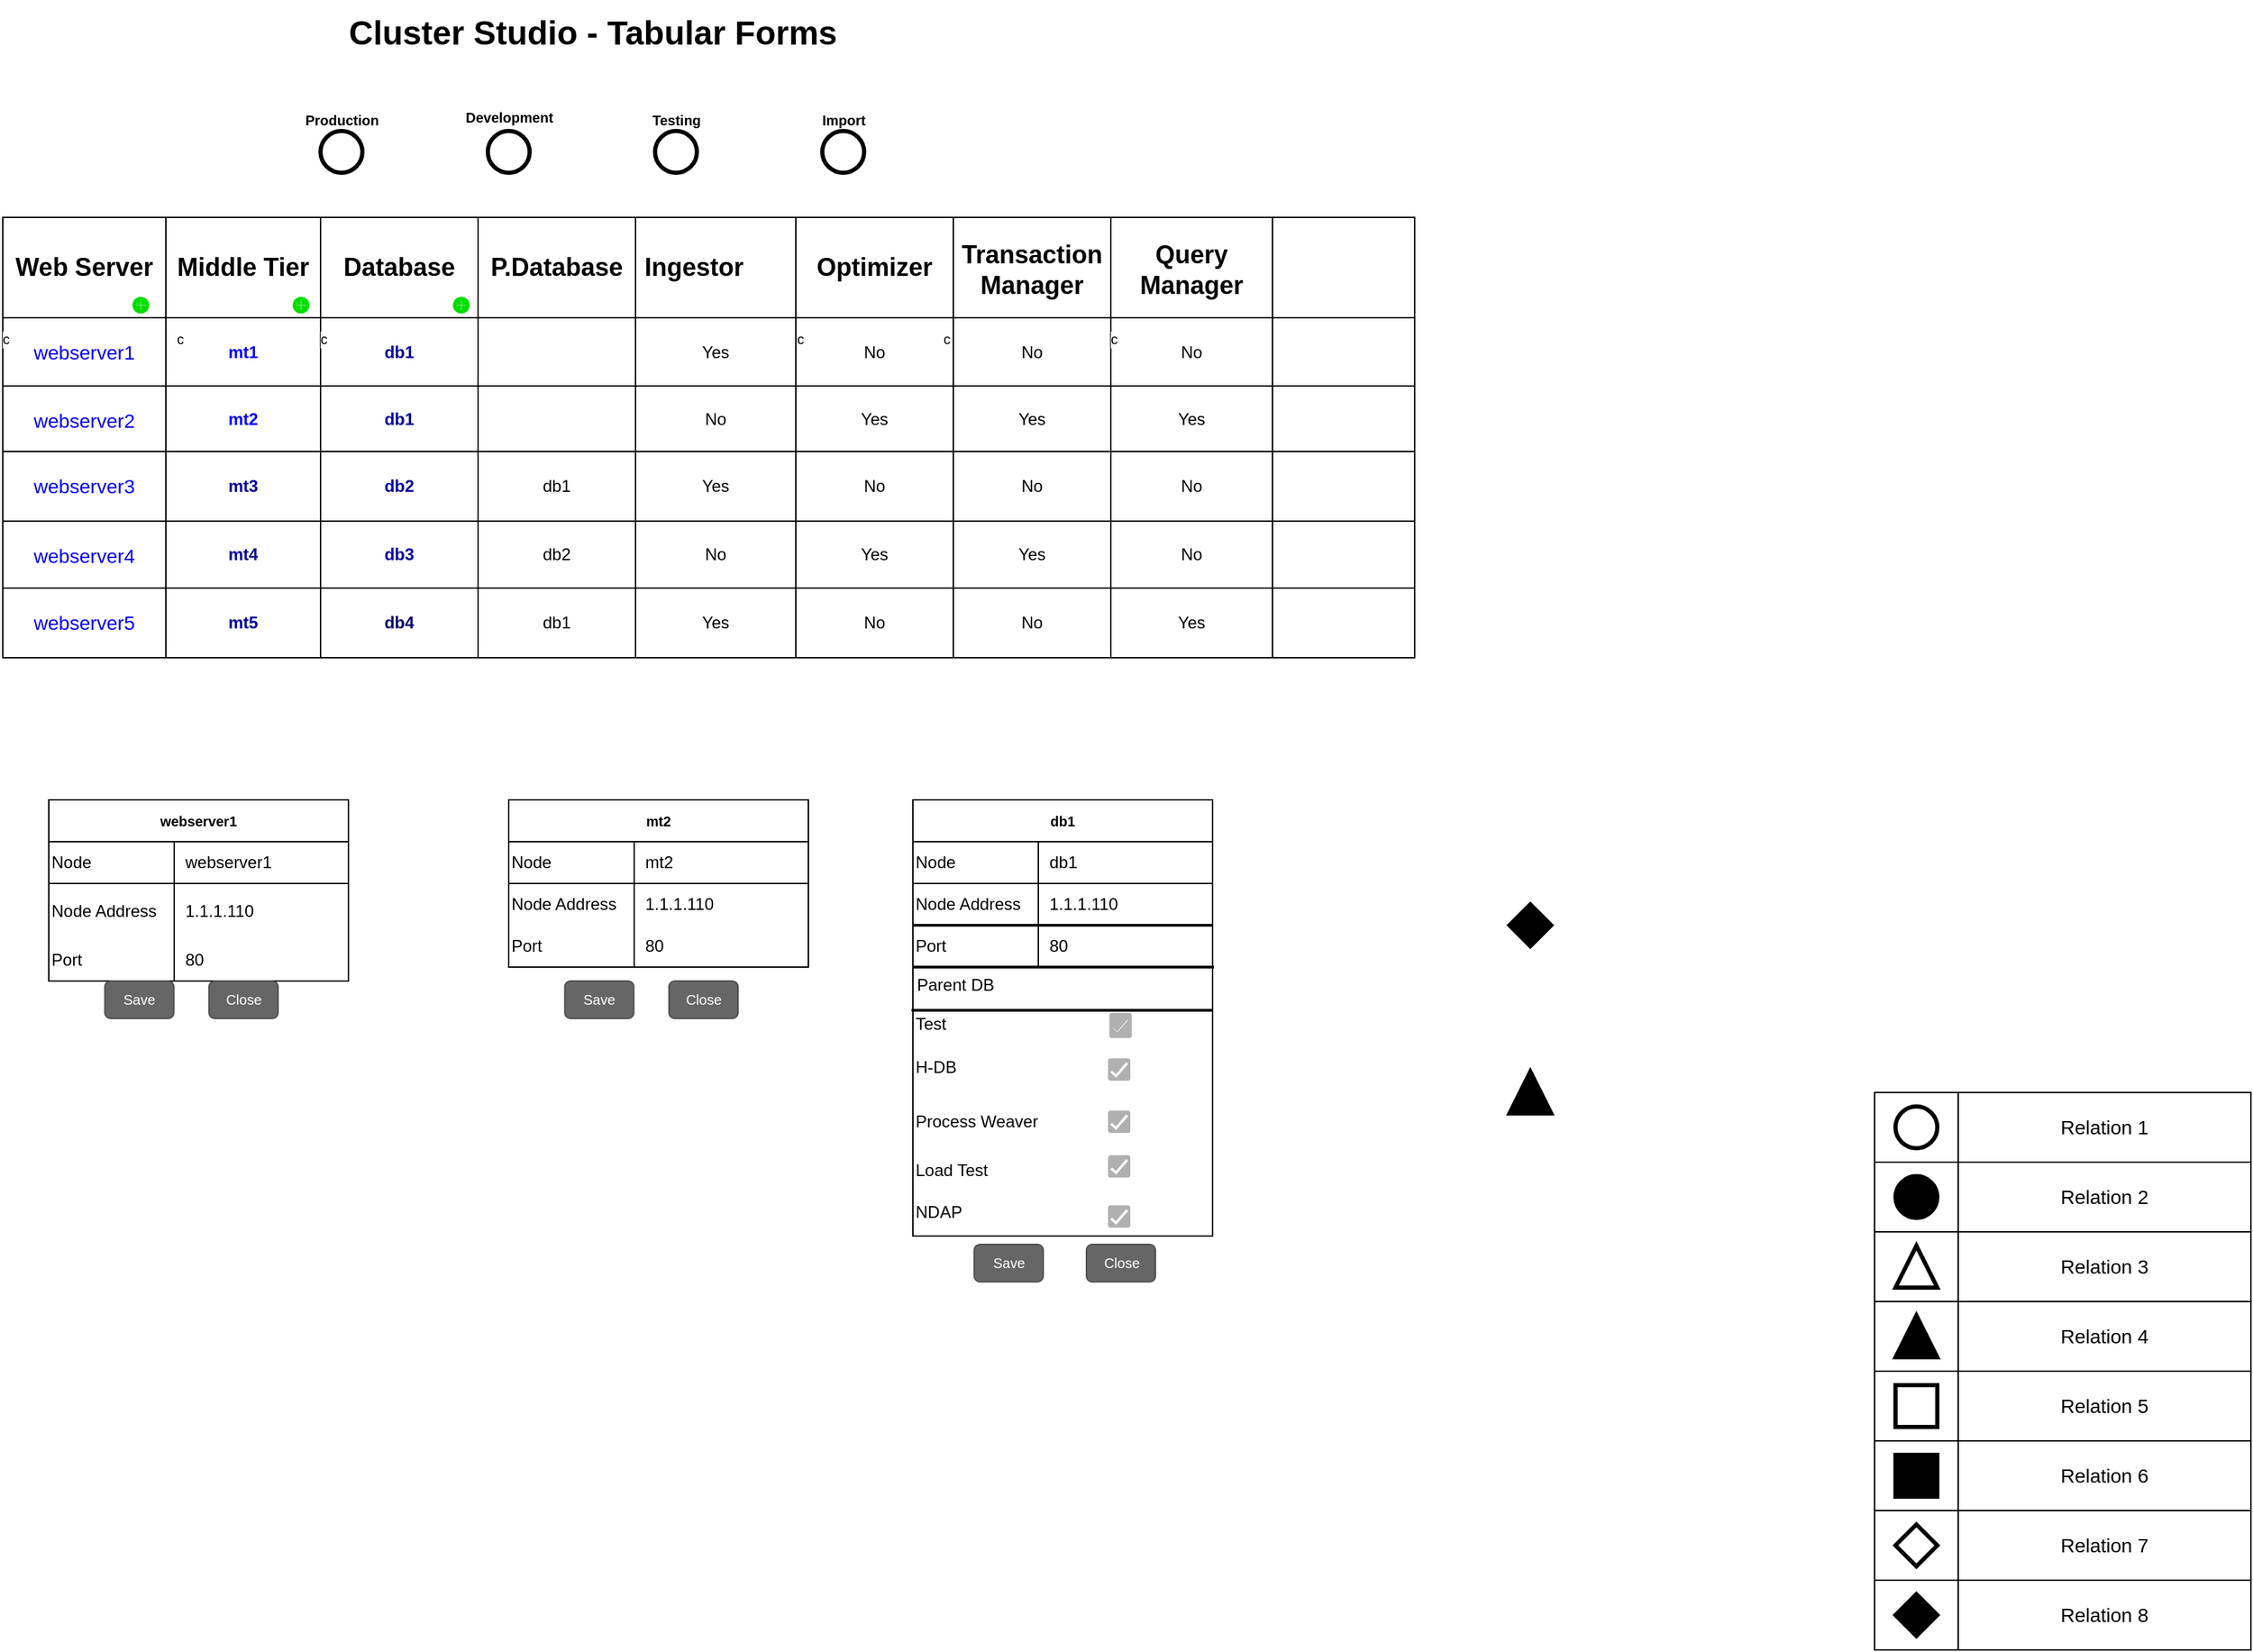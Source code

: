 <mxfile version="13.6.4" type="github">
  <diagram name="Page-1" id="bd83a815-5ea8-2e97-e5ec-87c9f400f2fa">
    <mxGraphModel dx="1038" dy="614" grid="1" gridSize="10" guides="1" tooltips="1" connect="1" arrows="1" fold="1" page="1" pageScale="1.5" pageWidth="1169" pageHeight="826" background="#ffffff" math="0" shadow="0">
      <root>
        <mxCell id="0" style=";html=1;" />
        <mxCell id="1" style=";html=1;" parent="0" />
        <mxCell id="kIJgZ0-0CaOkRdr19EaL-111" value="" style="shape=table;html=1;whiteSpace=wrap;startSize=0;container=1;collapsible=0;childLayout=tableLayout;" parent="1" vertex="1">
          <mxGeometry x="57" y="162" width="1013" height="316" as="geometry" />
        </mxCell>
        <mxCell id="kIJgZ0-0CaOkRdr19EaL-112" value="" style="shape=partialRectangle;html=1;whiteSpace=wrap;collapsible=0;dropTarget=0;pointerEvents=0;fillColor=none;top=0;left=0;bottom=0;right=0;points=[[0,0.5],[1,0.5]];portConstraint=eastwest;" parent="kIJgZ0-0CaOkRdr19EaL-111" vertex="1">
          <mxGeometry width="1013" height="72" as="geometry" />
        </mxCell>
        <mxCell id="kIJgZ0-0CaOkRdr19EaL-113" value="&lt;h2&gt;Web Server&lt;/h2&gt;" style="shape=partialRectangle;html=1;whiteSpace=wrap;connectable=0;overflow=hidden;fillColor=none;top=0;left=0;bottom=0;right=0;" parent="kIJgZ0-0CaOkRdr19EaL-112" vertex="1">
          <mxGeometry width="117" height="72" as="geometry" />
        </mxCell>
        <mxCell id="kIJgZ0-0CaOkRdr19EaL-114" value="&lt;h2&gt;Middle Tier&lt;/h2&gt;" style="shape=partialRectangle;html=1;whiteSpace=wrap;connectable=0;overflow=hidden;fillColor=none;top=0;left=0;bottom=0;right=0;" parent="kIJgZ0-0CaOkRdr19EaL-112" vertex="1">
          <mxGeometry x="117" width="111" height="72" as="geometry" />
        </mxCell>
        <mxCell id="kIJgZ0-0CaOkRdr19EaL-115" value="&lt;h2&gt;Database&lt;/h2&gt;" style="shape=partialRectangle;html=1;whiteSpace=wrap;connectable=0;overflow=hidden;fillColor=none;top=0;left=0;bottom=0;right=0;" parent="kIJgZ0-0CaOkRdr19EaL-112" vertex="1">
          <mxGeometry x="228" width="113" height="72" as="geometry" />
        </mxCell>
        <mxCell id="kIJgZ0-0CaOkRdr19EaL-116" value="&lt;h2&gt;P.Database&lt;/h2&gt;" style="shape=partialRectangle;html=1;whiteSpace=wrap;connectable=0;overflow=hidden;fillColor=none;top=0;left=0;bottom=0;right=0;" parent="kIJgZ0-0CaOkRdr19EaL-112" vertex="1">
          <mxGeometry x="341" width="113" height="72" as="geometry" />
        </mxCell>
        <mxCell id="kIJgZ0-0CaOkRdr19EaL-117" value="&lt;h2&gt;&lt;br&gt;&lt;/h2&gt;" style="shape=partialRectangle;html=1;whiteSpace=wrap;connectable=0;overflow=hidden;fillColor=none;top=0;left=0;bottom=0;right=0;" parent="kIJgZ0-0CaOkRdr19EaL-112" vertex="1">
          <mxGeometry x="454" width="115" height="72" as="geometry" />
        </mxCell>
        <mxCell id="kIJgZ0-0CaOkRdr19EaL-118" value="&lt;h2&gt;Optimizer&lt;/h2&gt;" style="shape=partialRectangle;html=1;whiteSpace=wrap;connectable=0;overflow=hidden;fillColor=none;top=0;left=0;bottom=0;right=0;" parent="kIJgZ0-0CaOkRdr19EaL-112" vertex="1">
          <mxGeometry x="569" width="113" height="72" as="geometry" />
        </mxCell>
        <mxCell id="kIJgZ0-0CaOkRdr19EaL-119" value="&lt;h2&gt;Transaction Manager&lt;/h2&gt;" style="shape=partialRectangle;html=1;whiteSpace=wrap;connectable=0;overflow=hidden;fillColor=none;top=0;left=0;bottom=0;right=0;" parent="kIJgZ0-0CaOkRdr19EaL-112" vertex="1">
          <mxGeometry x="682" width="113" height="72" as="geometry" />
        </mxCell>
        <mxCell id="kIJgZ0-0CaOkRdr19EaL-120" value="&lt;h2&gt;Query Manager&lt;/h2&gt;" style="shape=partialRectangle;html=1;whiteSpace=wrap;connectable=0;overflow=hidden;fillColor=none;top=0;left=0;bottom=0;right=0;" parent="kIJgZ0-0CaOkRdr19EaL-112" vertex="1">
          <mxGeometry x="795" width="116" height="72" as="geometry" />
        </mxCell>
        <mxCell id="kIJgZ0-0CaOkRdr19EaL-121" value="&lt;h2&gt;&lt;br&gt;&lt;/h2&gt;" style="shape=partialRectangle;html=1;whiteSpace=wrap;connectable=0;overflow=hidden;fillColor=none;top=0;left=0;bottom=0;right=0;" parent="kIJgZ0-0CaOkRdr19EaL-112" vertex="1">
          <mxGeometry x="911" width="102" height="72" as="geometry" />
        </mxCell>
        <mxCell id="kIJgZ0-0CaOkRdr19EaL-162" value="" style="shape=partialRectangle;html=1;whiteSpace=wrap;collapsible=0;dropTarget=0;pointerEvents=0;fillColor=none;top=0;left=0;bottom=0;right=0;points=[[0,0.5],[1,0.5]];portConstraint=eastwest;" parent="kIJgZ0-0CaOkRdr19EaL-111" vertex="1">
          <mxGeometry y="72" width="1013" height="49" as="geometry" />
        </mxCell>
        <mxCell id="kIJgZ0-0CaOkRdr19EaL-163" value="&lt;h3&gt;&lt;span style=&quot;font-weight: normal&quot;&gt;&lt;font color=&quot;#0000ff&quot;&gt;webserver1&lt;/font&gt;&lt;/span&gt;&lt;/h3&gt;" style="shape=partialRectangle;html=1;whiteSpace=wrap;connectable=0;overflow=hidden;fillColor=none;top=0;left=0;bottom=0;right=0;" parent="kIJgZ0-0CaOkRdr19EaL-162" vertex="1">
          <mxGeometry width="117" height="49" as="geometry" />
        </mxCell>
        <mxCell id="kIJgZ0-0CaOkRdr19EaL-164" value="&lt;font color=&quot;#0000ff&quot;&gt;&lt;b&gt;mt1&lt;/b&gt;&lt;/font&gt;" style="shape=partialRectangle;html=1;whiteSpace=wrap;connectable=0;overflow=hidden;fillColor=none;top=0;left=0;bottom=0;right=0;" parent="kIJgZ0-0CaOkRdr19EaL-162" vertex="1">
          <mxGeometry x="117" width="111" height="49" as="geometry" />
        </mxCell>
        <mxCell id="kIJgZ0-0CaOkRdr19EaL-165" value="&lt;font color=&quot;#000099&quot;&gt;&lt;b&gt;db1&lt;/b&gt;&lt;/font&gt;" style="shape=partialRectangle;html=1;whiteSpace=wrap;connectable=0;overflow=hidden;fillColor=none;top=0;left=0;bottom=0;right=0;" parent="kIJgZ0-0CaOkRdr19EaL-162" vertex="1">
          <mxGeometry x="228" width="113" height="49" as="geometry" />
        </mxCell>
        <mxCell id="kIJgZ0-0CaOkRdr19EaL-166" value="" style="shape=partialRectangle;html=1;whiteSpace=wrap;connectable=0;overflow=hidden;fillColor=none;top=0;left=0;bottom=0;right=0;" parent="kIJgZ0-0CaOkRdr19EaL-162" vertex="1">
          <mxGeometry x="341" width="113" height="49" as="geometry" />
        </mxCell>
        <mxCell id="kIJgZ0-0CaOkRdr19EaL-167" value="Yes" style="shape=partialRectangle;html=1;whiteSpace=wrap;connectable=0;overflow=hidden;fillColor=none;top=0;left=0;bottom=0;right=0;" parent="kIJgZ0-0CaOkRdr19EaL-162" vertex="1">
          <mxGeometry x="454" width="115" height="49" as="geometry" />
        </mxCell>
        <mxCell id="kIJgZ0-0CaOkRdr19EaL-168" value="No" style="shape=partialRectangle;html=1;whiteSpace=wrap;connectable=0;overflow=hidden;fillColor=none;top=0;left=0;bottom=0;right=0;" parent="kIJgZ0-0CaOkRdr19EaL-162" vertex="1">
          <mxGeometry x="569" width="113" height="49" as="geometry" />
        </mxCell>
        <mxCell id="kIJgZ0-0CaOkRdr19EaL-169" value="No" style="shape=partialRectangle;html=1;whiteSpace=wrap;connectable=0;overflow=hidden;fillColor=none;top=0;left=0;bottom=0;right=0;" parent="kIJgZ0-0CaOkRdr19EaL-162" vertex="1">
          <mxGeometry x="682" width="113" height="49" as="geometry" />
        </mxCell>
        <mxCell id="kIJgZ0-0CaOkRdr19EaL-170" value="No" style="shape=partialRectangle;html=1;whiteSpace=wrap;connectable=0;overflow=hidden;fillColor=none;top=0;left=0;bottom=0;right=0;" parent="kIJgZ0-0CaOkRdr19EaL-162" vertex="1">
          <mxGeometry x="795" width="116" height="49" as="geometry" />
        </mxCell>
        <mxCell id="kIJgZ0-0CaOkRdr19EaL-171" value="" style="shape=partialRectangle;html=1;whiteSpace=wrap;connectable=0;overflow=hidden;fillColor=none;top=0;left=0;bottom=0;right=0;" parent="kIJgZ0-0CaOkRdr19EaL-162" vertex="1">
          <mxGeometry x="911" width="102" height="49" as="geometry" />
        </mxCell>
        <mxCell id="kIJgZ0-0CaOkRdr19EaL-152" value="" style="shape=partialRectangle;html=1;whiteSpace=wrap;collapsible=0;dropTarget=0;pointerEvents=0;fillColor=none;top=0;left=0;bottom=0;right=0;points=[[0,0.5],[1,0.5]];portConstraint=eastwest;" parent="kIJgZ0-0CaOkRdr19EaL-111" vertex="1">
          <mxGeometry y="121" width="1013" height="47" as="geometry" />
        </mxCell>
        <mxCell id="kIJgZ0-0CaOkRdr19EaL-153" value="&lt;h3&gt;&lt;span style=&quot;font-weight: normal&quot;&gt;&lt;font color=&quot;#0000ff&quot;&gt;webserver2&lt;/font&gt;&lt;/span&gt;&lt;/h3&gt;" style="shape=partialRectangle;html=1;whiteSpace=wrap;connectable=0;overflow=hidden;fillColor=none;top=0;left=0;bottom=0;right=0;" parent="kIJgZ0-0CaOkRdr19EaL-152" vertex="1">
          <mxGeometry width="117" height="47" as="geometry" />
        </mxCell>
        <mxCell id="kIJgZ0-0CaOkRdr19EaL-154" value="&lt;font color=&quot;#0000ff&quot;&gt;&lt;b&gt;mt2&lt;/b&gt;&lt;/font&gt;" style="shape=partialRectangle;html=1;whiteSpace=wrap;connectable=0;overflow=hidden;fillColor=none;top=0;left=0;bottom=0;right=0;" parent="kIJgZ0-0CaOkRdr19EaL-152" vertex="1">
          <mxGeometry x="117" width="111" height="47" as="geometry" />
        </mxCell>
        <mxCell id="kIJgZ0-0CaOkRdr19EaL-155" value="&lt;font color=&quot;#000099&quot;&gt;&lt;b&gt;db1&lt;/b&gt;&lt;/font&gt;" style="shape=partialRectangle;html=1;whiteSpace=wrap;connectable=0;overflow=hidden;fillColor=none;top=0;left=0;bottom=0;right=0;" parent="kIJgZ0-0CaOkRdr19EaL-152" vertex="1">
          <mxGeometry x="228" width="113" height="47" as="geometry" />
        </mxCell>
        <mxCell id="kIJgZ0-0CaOkRdr19EaL-156" value="" style="shape=partialRectangle;html=1;whiteSpace=wrap;connectable=0;overflow=hidden;fillColor=none;top=0;left=0;bottom=0;right=0;" parent="kIJgZ0-0CaOkRdr19EaL-152" vertex="1">
          <mxGeometry x="341" width="113" height="47" as="geometry" />
        </mxCell>
        <mxCell id="kIJgZ0-0CaOkRdr19EaL-157" value="No" style="shape=partialRectangle;html=1;whiteSpace=wrap;connectable=0;overflow=hidden;fillColor=none;top=0;left=0;bottom=0;right=0;" parent="kIJgZ0-0CaOkRdr19EaL-152" vertex="1">
          <mxGeometry x="454" width="115" height="47" as="geometry" />
        </mxCell>
        <mxCell id="kIJgZ0-0CaOkRdr19EaL-158" value="Yes" style="shape=partialRectangle;html=1;whiteSpace=wrap;connectable=0;overflow=hidden;fillColor=none;top=0;left=0;bottom=0;right=0;" parent="kIJgZ0-0CaOkRdr19EaL-152" vertex="1">
          <mxGeometry x="569" width="113" height="47" as="geometry" />
        </mxCell>
        <mxCell id="kIJgZ0-0CaOkRdr19EaL-159" value="Yes" style="shape=partialRectangle;html=1;whiteSpace=wrap;connectable=0;overflow=hidden;fillColor=none;top=0;left=0;bottom=0;right=0;" parent="kIJgZ0-0CaOkRdr19EaL-152" vertex="1">
          <mxGeometry x="682" width="113" height="47" as="geometry" />
        </mxCell>
        <mxCell id="kIJgZ0-0CaOkRdr19EaL-160" value="Yes" style="shape=partialRectangle;html=1;whiteSpace=wrap;connectable=0;overflow=hidden;fillColor=none;top=0;left=0;bottom=0;right=0;" parent="kIJgZ0-0CaOkRdr19EaL-152" vertex="1">
          <mxGeometry x="795" width="116" height="47" as="geometry" />
        </mxCell>
        <mxCell id="kIJgZ0-0CaOkRdr19EaL-161" value="" style="shape=partialRectangle;html=1;whiteSpace=wrap;connectable=0;overflow=hidden;fillColor=none;top=0;left=0;bottom=0;right=0;" parent="kIJgZ0-0CaOkRdr19EaL-152" vertex="1">
          <mxGeometry x="911" width="102" height="47" as="geometry" />
        </mxCell>
        <mxCell id="kIJgZ0-0CaOkRdr19EaL-142" value="" style="shape=partialRectangle;html=1;whiteSpace=wrap;collapsible=0;dropTarget=0;pointerEvents=0;fillColor=none;top=0;left=0;bottom=0;right=0;points=[[0,0.5],[1,0.5]];portConstraint=eastwest;" parent="kIJgZ0-0CaOkRdr19EaL-111" vertex="1">
          <mxGeometry y="168" width="1013" height="50" as="geometry" />
        </mxCell>
        <mxCell id="kIJgZ0-0CaOkRdr19EaL-143" value="&lt;h3&gt;&lt;span style=&quot;font-weight: normal&quot;&gt;&lt;font color=&quot;#0000ff&quot;&gt;webserver3&lt;/font&gt;&lt;/span&gt;&lt;/h3&gt;" style="shape=partialRectangle;html=1;whiteSpace=wrap;connectable=0;overflow=hidden;fillColor=none;top=0;left=0;bottom=0;right=0;" parent="kIJgZ0-0CaOkRdr19EaL-142" vertex="1">
          <mxGeometry width="117" height="50" as="geometry" />
        </mxCell>
        <mxCell id="kIJgZ0-0CaOkRdr19EaL-144" value="&lt;font color=&quot;#000099&quot;&gt;&lt;b&gt;mt3&lt;/b&gt;&lt;/font&gt;" style="shape=partialRectangle;html=1;whiteSpace=wrap;connectable=0;overflow=hidden;fillColor=none;top=0;left=0;bottom=0;right=0;" parent="kIJgZ0-0CaOkRdr19EaL-142" vertex="1">
          <mxGeometry x="117" width="111" height="50" as="geometry" />
        </mxCell>
        <mxCell id="kIJgZ0-0CaOkRdr19EaL-145" value="&lt;font color=&quot;#000099&quot;&gt;&lt;b&gt;db2&lt;/b&gt;&lt;/font&gt;" style="shape=partialRectangle;html=1;whiteSpace=wrap;connectable=0;overflow=hidden;fillColor=none;top=0;left=0;bottom=0;right=0;" parent="kIJgZ0-0CaOkRdr19EaL-142" vertex="1">
          <mxGeometry x="228" width="113" height="50" as="geometry" />
        </mxCell>
        <mxCell id="kIJgZ0-0CaOkRdr19EaL-146" value="db1" style="shape=partialRectangle;html=1;whiteSpace=wrap;connectable=0;overflow=hidden;fillColor=none;top=0;left=0;bottom=0;right=0;" parent="kIJgZ0-0CaOkRdr19EaL-142" vertex="1">
          <mxGeometry x="341" width="113" height="50" as="geometry" />
        </mxCell>
        <mxCell id="kIJgZ0-0CaOkRdr19EaL-147" value="Yes" style="shape=partialRectangle;html=1;whiteSpace=wrap;connectable=0;overflow=hidden;fillColor=none;top=0;left=0;bottom=0;right=0;" parent="kIJgZ0-0CaOkRdr19EaL-142" vertex="1">
          <mxGeometry x="454" width="115" height="50" as="geometry" />
        </mxCell>
        <mxCell id="kIJgZ0-0CaOkRdr19EaL-148" value="No" style="shape=partialRectangle;html=1;whiteSpace=wrap;connectable=0;overflow=hidden;fillColor=none;top=0;left=0;bottom=0;right=0;" parent="kIJgZ0-0CaOkRdr19EaL-142" vertex="1">
          <mxGeometry x="569" width="113" height="50" as="geometry" />
        </mxCell>
        <mxCell id="kIJgZ0-0CaOkRdr19EaL-149" value="No" style="shape=partialRectangle;html=1;whiteSpace=wrap;connectable=0;overflow=hidden;fillColor=none;top=0;left=0;bottom=0;right=0;" parent="kIJgZ0-0CaOkRdr19EaL-142" vertex="1">
          <mxGeometry x="682" width="113" height="50" as="geometry" />
        </mxCell>
        <mxCell id="kIJgZ0-0CaOkRdr19EaL-150" value="No" style="shape=partialRectangle;html=1;whiteSpace=wrap;connectable=0;overflow=hidden;fillColor=none;top=0;left=0;bottom=0;right=0;" parent="kIJgZ0-0CaOkRdr19EaL-142" vertex="1">
          <mxGeometry x="795" width="116" height="50" as="geometry" />
        </mxCell>
        <mxCell id="kIJgZ0-0CaOkRdr19EaL-151" value="" style="shape=partialRectangle;html=1;whiteSpace=wrap;connectable=0;overflow=hidden;fillColor=none;top=0;left=0;bottom=0;right=0;" parent="kIJgZ0-0CaOkRdr19EaL-142" vertex="1">
          <mxGeometry x="911" width="102" height="50" as="geometry" />
        </mxCell>
        <mxCell id="kIJgZ0-0CaOkRdr19EaL-122" value="" style="shape=partialRectangle;html=1;whiteSpace=wrap;collapsible=0;dropTarget=0;pointerEvents=0;fillColor=none;top=0;left=0;bottom=0;right=0;points=[[0,0.5],[1,0.5]];portConstraint=eastwest;" parent="kIJgZ0-0CaOkRdr19EaL-111" vertex="1">
          <mxGeometry y="218" width="1013" height="48" as="geometry" />
        </mxCell>
        <mxCell id="kIJgZ0-0CaOkRdr19EaL-123" value="&lt;h3&gt;&lt;span style=&quot;font-weight: normal&quot;&gt;&lt;font color=&quot;#0000ff&quot;&gt;webserver4&lt;/font&gt;&lt;/span&gt;&lt;/h3&gt;" style="shape=partialRectangle;html=1;whiteSpace=wrap;connectable=0;overflow=hidden;fillColor=none;top=0;left=0;bottom=0;right=0;" parent="kIJgZ0-0CaOkRdr19EaL-122" vertex="1">
          <mxGeometry width="117" height="48" as="geometry" />
        </mxCell>
        <mxCell id="kIJgZ0-0CaOkRdr19EaL-124" value="&lt;font color=&quot;#000099&quot;&gt;&lt;b&gt;mt4&lt;/b&gt;&lt;/font&gt;" style="shape=partialRectangle;html=1;whiteSpace=wrap;connectable=0;overflow=hidden;fillColor=none;top=0;left=0;bottom=0;right=0;" parent="kIJgZ0-0CaOkRdr19EaL-122" vertex="1">
          <mxGeometry x="117" width="111" height="48" as="geometry" />
        </mxCell>
        <mxCell id="kIJgZ0-0CaOkRdr19EaL-125" value="&lt;font color=&quot;#000099&quot;&gt;&lt;b&gt;db3&lt;/b&gt;&lt;/font&gt;" style="shape=partialRectangle;html=1;whiteSpace=wrap;connectable=0;overflow=hidden;fillColor=none;top=0;left=0;bottom=0;right=0;" parent="kIJgZ0-0CaOkRdr19EaL-122" vertex="1">
          <mxGeometry x="228" width="113" height="48" as="geometry" />
        </mxCell>
        <mxCell id="kIJgZ0-0CaOkRdr19EaL-126" value="db2" style="shape=partialRectangle;html=1;whiteSpace=wrap;connectable=0;overflow=hidden;fillColor=none;top=0;left=0;bottom=0;right=0;" parent="kIJgZ0-0CaOkRdr19EaL-122" vertex="1">
          <mxGeometry x="341" width="113" height="48" as="geometry" />
        </mxCell>
        <mxCell id="kIJgZ0-0CaOkRdr19EaL-127" value="No" style="shape=partialRectangle;html=1;whiteSpace=wrap;connectable=0;overflow=hidden;fillColor=none;top=0;left=0;bottom=0;right=0;" parent="kIJgZ0-0CaOkRdr19EaL-122" vertex="1">
          <mxGeometry x="454" width="115" height="48" as="geometry" />
        </mxCell>
        <mxCell id="kIJgZ0-0CaOkRdr19EaL-128" value="Yes" style="shape=partialRectangle;html=1;whiteSpace=wrap;connectable=0;overflow=hidden;fillColor=none;top=0;left=0;bottom=0;right=0;" parent="kIJgZ0-0CaOkRdr19EaL-122" vertex="1">
          <mxGeometry x="569" width="113" height="48" as="geometry" />
        </mxCell>
        <mxCell id="kIJgZ0-0CaOkRdr19EaL-129" value="Yes" style="shape=partialRectangle;html=1;whiteSpace=wrap;connectable=0;overflow=hidden;fillColor=none;top=0;left=0;bottom=0;right=0;" parent="kIJgZ0-0CaOkRdr19EaL-122" vertex="1">
          <mxGeometry x="682" width="113" height="48" as="geometry" />
        </mxCell>
        <mxCell id="kIJgZ0-0CaOkRdr19EaL-130" value="No" style="shape=partialRectangle;html=1;whiteSpace=wrap;connectable=0;overflow=hidden;fillColor=none;top=0;left=0;bottom=0;right=0;" parent="kIJgZ0-0CaOkRdr19EaL-122" vertex="1">
          <mxGeometry x="795" width="116" height="48" as="geometry" />
        </mxCell>
        <mxCell id="kIJgZ0-0CaOkRdr19EaL-131" value="" style="shape=partialRectangle;html=1;whiteSpace=wrap;connectable=0;overflow=hidden;fillColor=none;top=0;left=0;bottom=0;right=0;" parent="kIJgZ0-0CaOkRdr19EaL-122" vertex="1">
          <mxGeometry x="911" width="102" height="48" as="geometry" />
        </mxCell>
        <mxCell id="kIJgZ0-0CaOkRdr19EaL-132" value="" style="shape=partialRectangle;html=1;whiteSpace=wrap;collapsible=0;dropTarget=0;pointerEvents=0;fillColor=none;top=0;left=0;bottom=0;right=0;points=[[0,0.5],[1,0.5]];portConstraint=eastwest;" parent="kIJgZ0-0CaOkRdr19EaL-111" vertex="1">
          <mxGeometry y="266" width="1013" height="50" as="geometry" />
        </mxCell>
        <mxCell id="kIJgZ0-0CaOkRdr19EaL-133" value="&lt;h3&gt;&lt;span style=&quot;font-weight: normal&quot;&gt;&lt;font color=&quot;#0000ff&quot;&gt;webserver5&lt;/font&gt;&lt;/span&gt;&lt;/h3&gt;" style="shape=partialRectangle;html=1;whiteSpace=wrap;connectable=0;overflow=hidden;fillColor=none;top=0;left=0;bottom=0;right=0;" parent="kIJgZ0-0CaOkRdr19EaL-132" vertex="1">
          <mxGeometry width="117" height="50" as="geometry" />
        </mxCell>
        <mxCell id="kIJgZ0-0CaOkRdr19EaL-134" value="&lt;font color=&quot;#000099&quot;&gt;&lt;b&gt;mt5&lt;/b&gt;&lt;/font&gt;" style="shape=partialRectangle;html=1;whiteSpace=wrap;connectable=0;overflow=hidden;fillColor=none;top=0;left=0;bottom=0;right=0;" parent="kIJgZ0-0CaOkRdr19EaL-132" vertex="1">
          <mxGeometry x="117" width="111" height="50" as="geometry" />
        </mxCell>
        <mxCell id="kIJgZ0-0CaOkRdr19EaL-135" value="&lt;font color=&quot;#000066&quot;&gt;&lt;b&gt;db4&lt;/b&gt;&lt;/font&gt;" style="shape=partialRectangle;html=1;whiteSpace=wrap;connectable=0;overflow=hidden;fillColor=none;top=0;left=0;bottom=0;right=0;" parent="kIJgZ0-0CaOkRdr19EaL-132" vertex="1">
          <mxGeometry x="228" width="113" height="50" as="geometry" />
        </mxCell>
        <mxCell id="kIJgZ0-0CaOkRdr19EaL-136" value="db1" style="shape=partialRectangle;html=1;whiteSpace=wrap;connectable=0;overflow=hidden;fillColor=none;top=0;left=0;bottom=0;right=0;" parent="kIJgZ0-0CaOkRdr19EaL-132" vertex="1">
          <mxGeometry x="341" width="113" height="50" as="geometry" />
        </mxCell>
        <mxCell id="kIJgZ0-0CaOkRdr19EaL-137" value="Yes" style="shape=partialRectangle;html=1;whiteSpace=wrap;connectable=0;overflow=hidden;fillColor=none;top=0;left=0;bottom=0;right=0;" parent="kIJgZ0-0CaOkRdr19EaL-132" vertex="1">
          <mxGeometry x="454" width="115" height="50" as="geometry" />
        </mxCell>
        <mxCell id="kIJgZ0-0CaOkRdr19EaL-138" value="No" style="shape=partialRectangle;html=1;whiteSpace=wrap;connectable=0;overflow=hidden;fillColor=none;top=0;left=0;bottom=0;right=0;" parent="kIJgZ0-0CaOkRdr19EaL-132" vertex="1">
          <mxGeometry x="569" width="113" height="50" as="geometry" />
        </mxCell>
        <mxCell id="kIJgZ0-0CaOkRdr19EaL-139" value="No" style="shape=partialRectangle;html=1;whiteSpace=wrap;connectable=0;overflow=hidden;fillColor=none;top=0;left=0;bottom=0;right=0;" parent="kIJgZ0-0CaOkRdr19EaL-132" vertex="1">
          <mxGeometry x="682" width="113" height="50" as="geometry" />
        </mxCell>
        <mxCell id="kIJgZ0-0CaOkRdr19EaL-140" value="Yes" style="shape=partialRectangle;html=1;whiteSpace=wrap;connectable=0;overflow=hidden;fillColor=none;top=0;left=0;bottom=0;right=0;" parent="kIJgZ0-0CaOkRdr19EaL-132" vertex="1">
          <mxGeometry x="795" width="116" height="50" as="geometry" />
        </mxCell>
        <mxCell id="kIJgZ0-0CaOkRdr19EaL-141" value="" style="shape=partialRectangle;html=1;whiteSpace=wrap;connectable=0;overflow=hidden;fillColor=none;top=0;left=0;bottom=0;right=0;" parent="kIJgZ0-0CaOkRdr19EaL-132" vertex="1">
          <mxGeometry x="911" width="102" height="50" as="geometry" />
        </mxCell>
        <mxCell id="kIJgZ0-0CaOkRdr19EaL-277" value="webserver1" style="shape=table;html=1;whiteSpace=wrap;startSize=30;container=1;collapsible=0;childLayout=tableLayout;fixedRows=1;rowLines=0;fontStyle=1;align=center;fontSize=10;" parent="1" vertex="1">
          <mxGeometry x="90" y="580" width="215" height="130" as="geometry" />
        </mxCell>
        <mxCell id="kIJgZ0-0CaOkRdr19EaL-278" value="" style="shape=partialRectangle;html=1;whiteSpace=wrap;collapsible=0;dropTarget=0;pointerEvents=0;fillColor=none;top=0;left=0;bottom=1;right=0;points=[[0,0.5],[1,0.5]];portConstraint=eastwest;" parent="kIJgZ0-0CaOkRdr19EaL-277" vertex="1">
          <mxGeometry y="30" width="215" height="30" as="geometry" />
        </mxCell>
        <mxCell id="kIJgZ0-0CaOkRdr19EaL-279" value="Node" style="shape=partialRectangle;html=1;whiteSpace=wrap;connectable=0;fillColor=none;top=0;left=0;bottom=0;right=0;overflow=hidden;align=left;" parent="kIJgZ0-0CaOkRdr19EaL-278" vertex="1">
          <mxGeometry width="90" height="30" as="geometry" />
        </mxCell>
        <mxCell id="kIJgZ0-0CaOkRdr19EaL-280" value="webserver1" style="shape=partialRectangle;html=1;whiteSpace=wrap;connectable=0;fillColor=none;top=0;left=0;bottom=0;right=0;align=left;spacingLeft=6;overflow=hidden;" parent="kIJgZ0-0CaOkRdr19EaL-278" vertex="1">
          <mxGeometry x="90" width="125" height="30" as="geometry" />
        </mxCell>
        <mxCell id="kIJgZ0-0CaOkRdr19EaL-281" value="" style="shape=partialRectangle;html=1;whiteSpace=wrap;collapsible=0;dropTarget=0;pointerEvents=0;fillColor=none;top=0;left=0;bottom=0;right=0;points=[[0,0.5],[1,0.5]];portConstraint=eastwest;" parent="kIJgZ0-0CaOkRdr19EaL-277" vertex="1">
          <mxGeometry y="60" width="215" height="40" as="geometry" />
        </mxCell>
        <mxCell id="kIJgZ0-0CaOkRdr19EaL-282" value="Node Address" style="shape=partialRectangle;html=1;whiteSpace=wrap;connectable=0;fillColor=none;top=0;left=0;bottom=0;right=0;overflow=hidden;align=left;" parent="kIJgZ0-0CaOkRdr19EaL-281" vertex="1">
          <mxGeometry width="90" height="40" as="geometry" />
        </mxCell>
        <mxCell id="kIJgZ0-0CaOkRdr19EaL-283" value="1.1.1.110" style="shape=partialRectangle;html=1;whiteSpace=wrap;connectable=0;fillColor=none;top=0;left=0;bottom=0;right=0;align=left;spacingLeft=6;overflow=hidden;" parent="kIJgZ0-0CaOkRdr19EaL-281" vertex="1">
          <mxGeometry x="90" width="125" height="40" as="geometry" />
        </mxCell>
        <mxCell id="kIJgZ0-0CaOkRdr19EaL-284" value="" style="shape=partialRectangle;html=1;whiteSpace=wrap;collapsible=0;dropTarget=0;pointerEvents=0;fillColor=none;top=0;left=0;bottom=0;right=0;points=[[0,0.5],[1,0.5]];portConstraint=eastwest;" parent="kIJgZ0-0CaOkRdr19EaL-277" vertex="1">
          <mxGeometry y="100" width="215" height="30" as="geometry" />
        </mxCell>
        <mxCell id="kIJgZ0-0CaOkRdr19EaL-285" value="Port" style="shape=partialRectangle;html=1;whiteSpace=wrap;connectable=0;fillColor=none;top=0;left=0;bottom=0;right=0;overflow=hidden;align=left;" parent="kIJgZ0-0CaOkRdr19EaL-284" vertex="1">
          <mxGeometry width="90" height="30" as="geometry" />
        </mxCell>
        <mxCell id="kIJgZ0-0CaOkRdr19EaL-286" value="80" style="shape=partialRectangle;html=1;whiteSpace=wrap;connectable=0;fillColor=none;top=0;left=0;bottom=0;right=0;align=left;spacingLeft=6;overflow=hidden;" parent="kIJgZ0-0CaOkRdr19EaL-284" vertex="1">
          <mxGeometry x="90" width="125" height="30" as="geometry" />
        </mxCell>
        <mxCell id="1516e18e63f93b96-4" value="" style="whiteSpace=wrap;html=1;rounded=0;shadow=0;strokeWidth=1;fontSize=14" parent="1" vertex="1">
          <mxGeometry x="1400" y="1140" width="60" height="50" as="geometry" />
        </mxCell>
        <mxCell id="1516e18e63f93b96-5" value="Relation 8" style="whiteSpace=wrap;html=1;rounded=0;shadow=0;strokeWidth=1;fontSize=14" parent="1" vertex="1">
          <mxGeometry x="1460" y="1140" width="210" height="50" as="geometry" />
        </mxCell>
        <mxCell id="1516e18e63f93b96-12" value="" style="rhombus;whiteSpace=wrap;html=1;rounded=0;shadow=0;strokeWidth=3;fillColor=#000000;fontSize=14" parent="1" vertex="1">
          <mxGeometry x="1415" y="1150" width="30" height="30" as="geometry" />
        </mxCell>
        <mxCell id="1516e18e63f93b96-14" value="" style="whiteSpace=wrap;html=1;rounded=0;shadow=0;strokeWidth=1;fontSize=14" parent="1" vertex="1">
          <mxGeometry x="1400" y="1090" width="60" height="50" as="geometry" />
        </mxCell>
        <mxCell id="1516e18e63f93b96-15" value="Relation 7" style="whiteSpace=wrap;html=1;rounded=0;shadow=0;strokeWidth=1;fontSize=14" parent="1" vertex="1">
          <mxGeometry x="1460" y="1090" width="210" height="50" as="geometry" />
        </mxCell>
        <mxCell id="1516e18e63f93b96-18" value="" style="whiteSpace=wrap;html=1;rounded=0;shadow=0;strokeWidth=1;fontSize=14" parent="1" vertex="1">
          <mxGeometry x="1400" y="1040" width="60" height="50" as="geometry" />
        </mxCell>
        <mxCell id="1516e18e63f93b96-19" value="Relation 6" style="whiteSpace=wrap;html=1;rounded=0;shadow=0;strokeWidth=1;fontSize=14" parent="1" vertex="1">
          <mxGeometry x="1460" y="1040" width="210" height="50" as="geometry" />
        </mxCell>
        <mxCell id="1516e18e63f93b96-20" value="" style="whiteSpace=wrap;html=1;rounded=0;shadow=0;strokeWidth=1;fontSize=14" parent="1" vertex="1">
          <mxGeometry x="1400" y="990" width="60" height="50" as="geometry" />
        </mxCell>
        <mxCell id="1516e18e63f93b96-21" value="Relation 5" style="whiteSpace=wrap;html=1;rounded=0;shadow=0;strokeWidth=1;fontSize=14" parent="1" vertex="1">
          <mxGeometry x="1460" y="990" width="210" height="50" as="geometry" />
        </mxCell>
        <mxCell id="1516e18e63f93b96-22" value="" style="whiteSpace=wrap;html=1;rounded=0;shadow=0;strokeWidth=1;fontSize=14" parent="1" vertex="1">
          <mxGeometry x="1400" y="940" width="60" height="50" as="geometry" />
        </mxCell>
        <mxCell id="1516e18e63f93b96-23" value="Relation 4" style="whiteSpace=wrap;html=1;rounded=0;shadow=0;strokeWidth=1;fontSize=14" parent="1" vertex="1">
          <mxGeometry x="1460" y="940" width="210" height="50" as="geometry" />
        </mxCell>
        <mxCell id="1516e18e63f93b96-24" value="" style="whiteSpace=wrap;html=1;rounded=0;shadow=0;strokeWidth=1;fontSize=14" parent="1" vertex="1">
          <mxGeometry x="1400" y="890" width="60" height="50" as="geometry" />
        </mxCell>
        <mxCell id="1516e18e63f93b96-25" value="Relation 3" style="whiteSpace=wrap;html=1;rounded=0;shadow=0;strokeWidth=1;fontSize=14" parent="1" vertex="1">
          <mxGeometry x="1460" y="890" width="210" height="50" as="geometry" />
        </mxCell>
        <mxCell id="1516e18e63f93b96-26" value="" style="whiteSpace=wrap;html=1;rounded=0;shadow=0;strokeWidth=1;fontSize=14" parent="1" vertex="1">
          <mxGeometry x="1400" y="840" width="60" height="50" as="geometry" />
        </mxCell>
        <mxCell id="1516e18e63f93b96-27" value="Relation 2" style="whiteSpace=wrap;html=1;rounded=0;shadow=0;strokeWidth=1;fontSize=14" parent="1" vertex="1">
          <mxGeometry x="1460" y="840" width="210" height="50" as="geometry" />
        </mxCell>
        <mxCell id="1516e18e63f93b96-28" value="" style="whiteSpace=wrap;html=1;rounded=0;shadow=0;strokeWidth=1;fontSize=14" parent="1" vertex="1">
          <mxGeometry x="1400" y="790" width="60" height="50" as="geometry" />
        </mxCell>
        <mxCell id="1516e18e63f93b96-29" value="Relation 1" style="whiteSpace=wrap;html=1;rounded=0;shadow=0;strokeWidth=1;fontSize=14" parent="1" vertex="1">
          <mxGeometry x="1460" y="790" width="210" height="50" as="geometry" />
        </mxCell>
        <mxCell id="1516e18e63f93b96-3" value="Cluster Studio - Tabular Forms" style="text;strokeColor=none;fillColor=none;html=1;fontSize=24;fontStyle=1;verticalAlign=middle;align=center;rounded=0;shadow=1;" parent="1" vertex="1">
          <mxGeometry x="90" y="10" width="780" height="40" as="geometry" />
        </mxCell>
        <mxCell id="1516e18e63f93b96-6" value="" style="ellipse;whiteSpace=wrap;html=1;rounded=0;shadow=0;strokeWidth=3;fontSize=14" parent="1" vertex="1">
          <mxGeometry x="1415" y="800" width="30" height="30" as="geometry" />
        </mxCell>
        <mxCell id="1516e18e63f93b96-7" value="" style="ellipse;whiteSpace=wrap;html=1;rounded=0;shadow=0;strokeWidth=3;fontSize=14;fillColor=#000000;" parent="1" vertex="1">
          <mxGeometry x="1415" y="850" width="30" height="30" as="geometry" />
        </mxCell>
        <mxCell id="1516e18e63f93b96-8" value="" style="triangle;whiteSpace=wrap;html=1;rounded=0;shadow=0;strokeWidth=3;fillColor=#000000;fontSize=14;direction=north;" parent="1" vertex="1">
          <mxGeometry x="1415" y="950" width="30" height="30" as="geometry" />
        </mxCell>
        <mxCell id="1516e18e63f93b96-9" value="" style="triangle;whiteSpace=wrap;html=1;rounded=0;shadow=0;strokeWidth=3;fontSize=14;direction=north;" parent="1" vertex="1">
          <mxGeometry x="1415" y="900" width="30" height="30" as="geometry" />
        </mxCell>
        <mxCell id="1516e18e63f93b96-10" value="" style="whiteSpace=wrap;html=1;rounded=0;shadow=0;strokeWidth=3;fontSize=14" parent="1" vertex="1">
          <mxGeometry x="1415" y="1000" width="30" height="30" as="geometry" />
        </mxCell>
        <mxCell id="1516e18e63f93b96-11" value="" style="whiteSpace=wrap;html=1;rounded=0;shadow=0;strokeWidth=3;fillColor=#000000;fontSize=14" parent="1" vertex="1">
          <mxGeometry x="1415" y="1050" width="30" height="30" as="geometry" />
        </mxCell>
        <mxCell id="1516e18e63f93b96-13" value="" style="rhombus;whiteSpace=wrap;html=1;rounded=0;shadow=0;strokeWidth=3;fontSize=14" parent="1" vertex="1">
          <mxGeometry x="1415" y="1100" width="30" height="30" as="geometry" />
        </mxCell>
        <object label="" id="1516e18e63f93b96-32">
          <mxCell style="ellipse;whiteSpace=wrap;html=1;rounded=0;shadow=0;strokeWidth=3;fontSize=14" parent="1" vertex="1">
            <mxGeometry x="285" y="100" width="30" height="30" as="geometry" />
          </mxCell>
        </object>
        <mxCell id="1516e18e63f93b96-37" value="" style="triangle;whiteSpace=wrap;html=1;rounded=0;shadow=0;strokeWidth=3;fillColor=#000000;fontSize=14;direction=north;" parent="1" vertex="1">
          <mxGeometry x="1138" y="775" width="30" height="30" as="geometry" />
        </mxCell>
        <mxCell id="1516e18e63f93b96-50" value="" style="rhombus;whiteSpace=wrap;html=1;rounded=0;shadow=0;strokeWidth=3;fillColor=#000000;fontSize=14" parent="1" vertex="1">
          <mxGeometry x="1138" y="655" width="30" height="30" as="geometry" />
        </mxCell>
        <mxCell id="kIJgZ0-0CaOkRdr19EaL-2" value="" style="ellipse;whiteSpace=wrap;html=1;rounded=0;shadow=0;strokeWidth=3;fontSize=14" parent="1" vertex="1">
          <mxGeometry x="405" y="100" width="30" height="30" as="geometry" />
        </mxCell>
        <mxCell id="kIJgZ0-0CaOkRdr19EaL-3" value="" style="ellipse;whiteSpace=wrap;html=1;rounded=0;shadow=0;strokeWidth=3;fontSize=14" parent="1" vertex="1">
          <mxGeometry x="525" y="100" width="30" height="30" as="geometry" />
        </mxCell>
        <mxCell id="kIJgZ0-0CaOkRdr19EaL-4" value="" style="ellipse;whiteSpace=wrap;html=1;rounded=0;shadow=0;strokeWidth=3;fontSize=14" parent="1" vertex="1">
          <mxGeometry x="645" y="100" width="30" height="30" as="geometry" />
        </mxCell>
        <mxCell id="kIJgZ0-0CaOkRdr19EaL-7" value="Production" style="text;strokeColor=none;fillColor=none;html=1;fontSize=10;fontStyle=1;verticalAlign=middle;align=center;rounded=0;shadow=1;" parent="1" vertex="1">
          <mxGeometry x="265" y="82" width="70" height="20" as="geometry" />
        </mxCell>
        <mxCell id="kIJgZ0-0CaOkRdr19EaL-8" value="Development" style="text;strokeColor=none;fillColor=none;html=1;fontSize=10;fontStyle=1;verticalAlign=middle;align=center;rounded=0;shadow=1;" parent="1" vertex="1">
          <mxGeometry x="385" y="80" width="70" height="20" as="geometry" />
        </mxCell>
        <mxCell id="kIJgZ0-0CaOkRdr19EaL-9" value="Testing" style="text;strokeColor=none;fillColor=none;html=1;fontSize=10;fontStyle=1;verticalAlign=middle;align=center;rounded=0;shadow=1;" parent="1" vertex="1">
          <mxGeometry x="505" y="82" width="70" height="20" as="geometry" />
        </mxCell>
        <mxCell id="kIJgZ0-0CaOkRdr19EaL-10" value="Import" style="text;strokeColor=none;fillColor=none;html=1;fontSize=10;fontStyle=1;verticalAlign=middle;align=center;rounded=0;shadow=1;" parent="1" vertex="1">
          <mxGeometry x="625" y="82" width="70" height="20" as="geometry" />
        </mxCell>
        <mxCell id="kIJgZ0-0CaOkRdr19EaL-232" value="&lt;h2&gt;Ingestor&lt;/h2&gt;" style="shape=partialRectangle;html=1;whiteSpace=wrap;connectable=0;overflow=hidden;fillColor=none;top=0;left=0;bottom=0;right=0;" parent="1" vertex="1">
          <mxGeometry x="500" y="170" width="106" height="49" as="geometry" />
        </mxCell>
        <mxCell id="kIJgZ0-0CaOkRdr19EaL-244" value="" style="html=1;verticalLabelPosition=bottom;labelBackgroundColor=#ffffff;verticalAlign=top;shadow=0;dashed=0;strokeWidth=2;shape=mxgraph.ios7.misc.add;fillColor=#00dd00;strokeColor=#ffffff;fontSize=10;" parent="1" vertex="1">
          <mxGeometry x="150" y="219" width="12" height="12" as="geometry" />
        </mxCell>
        <mxCell id="kIJgZ0-0CaOkRdr19EaL-247" value="" style="html=1;verticalLabelPosition=bottom;labelBackgroundColor=#ffffff;verticalAlign=top;shadow=0;dashed=0;strokeWidth=2;shape=mxgraph.ios7.misc.add;fillColor=#00dd00;strokeColor=#ffffff;fontSize=10;" parent="1" vertex="1">
          <mxGeometry x="265" y="219" width="12" height="12" as="geometry" />
        </mxCell>
        <mxCell id="kIJgZ0-0CaOkRdr19EaL-248" value="" style="html=1;verticalLabelPosition=bottom;labelBackgroundColor=#ffffff;verticalAlign=top;shadow=0;dashed=0;strokeWidth=2;shape=mxgraph.ios7.misc.add;fillColor=#00dd00;strokeColor=#ffffff;fontSize=10;" parent="1" vertex="1">
          <mxGeometry x="380" y="219" width="12" height="12" as="geometry" />
        </mxCell>
        <mxCell id="kIJgZ0-0CaOkRdr19EaL-288" value="Save" style="rounded=1;html=1;shadow=0;dashed=0;whiteSpace=wrap;fontSize=10;fillColor=#666666;align=center;strokeColor=#4D4D4D;fontColor=#ffffff;" parent="1" vertex="1">
          <mxGeometry x="130.25" y="710" width="49.5" height="26.88" as="geometry" />
        </mxCell>
        <mxCell id="kIJgZ0-0CaOkRdr19EaL-290" value="Close" style="rounded=1;html=1;shadow=0;dashed=0;whiteSpace=wrap;fontSize=10;fillColor=#666666;align=center;strokeColor=#4D4D4D;fontColor=#ffffff;" parent="1" vertex="1">
          <mxGeometry x="205" y="710" width="49.5" height="26.88" as="geometry" />
        </mxCell>
        <mxCell id="kIJgZ0-0CaOkRdr19EaL-301" value="Save" style="rounded=1;html=1;shadow=0;dashed=0;whiteSpace=wrap;fontSize=10;fillColor=#666666;align=center;strokeColor=#4D4D4D;fontColor=#ffffff;" parent="1" vertex="1">
          <mxGeometry x="460.25" y="710" width="49.5" height="26.88" as="geometry" />
        </mxCell>
        <mxCell id="kIJgZ0-0CaOkRdr19EaL-302" value="Close" style="rounded=1;html=1;shadow=0;dashed=0;whiteSpace=wrap;fontSize=10;fillColor=#666666;align=center;strokeColor=#4D4D4D;fontColor=#ffffff;" parent="1" vertex="1">
          <mxGeometry x="535" y="710" width="49.5" height="26.88" as="geometry" />
        </mxCell>
        <mxCell id="kIJgZ0-0CaOkRdr19EaL-291" value="mt2" style="shape=table;html=1;whiteSpace=wrap;startSize=30;container=1;collapsible=0;childLayout=tableLayout;fixedRows=1;rowLines=0;fontStyle=1;align=center;fontSize=10;" parent="1" vertex="1">
          <mxGeometry x="420" y="580" width="215" height="120" as="geometry" />
        </mxCell>
        <mxCell id="kIJgZ0-0CaOkRdr19EaL-292" value="" style="shape=partialRectangle;html=1;whiteSpace=wrap;collapsible=0;dropTarget=0;pointerEvents=0;fillColor=none;top=0;left=0;bottom=1;right=0;points=[[0,0.5],[1,0.5]];portConstraint=eastwest;" parent="kIJgZ0-0CaOkRdr19EaL-291" vertex="1">
          <mxGeometry y="30" width="215" height="30" as="geometry" />
        </mxCell>
        <mxCell id="kIJgZ0-0CaOkRdr19EaL-293" value="Node" style="shape=partialRectangle;html=1;whiteSpace=wrap;connectable=0;fillColor=none;top=0;left=0;bottom=0;right=0;overflow=hidden;align=left;" parent="kIJgZ0-0CaOkRdr19EaL-292" vertex="1">
          <mxGeometry width="90" height="30" as="geometry" />
        </mxCell>
        <mxCell id="kIJgZ0-0CaOkRdr19EaL-294" value="mt2" style="shape=partialRectangle;html=1;whiteSpace=wrap;connectable=0;fillColor=none;top=0;left=0;bottom=0;right=0;align=left;spacingLeft=6;overflow=hidden;" parent="kIJgZ0-0CaOkRdr19EaL-292" vertex="1">
          <mxGeometry x="90" width="125" height="30" as="geometry" />
        </mxCell>
        <mxCell id="kIJgZ0-0CaOkRdr19EaL-295" value="" style="shape=partialRectangle;html=1;whiteSpace=wrap;collapsible=0;dropTarget=0;pointerEvents=0;fillColor=none;top=0;left=0;bottom=0;right=0;points=[[0,0.5],[1,0.5]];portConstraint=eastwest;" parent="kIJgZ0-0CaOkRdr19EaL-291" vertex="1">
          <mxGeometry y="60" width="215" height="30" as="geometry" />
        </mxCell>
        <mxCell id="kIJgZ0-0CaOkRdr19EaL-296" value="Node Address" style="shape=partialRectangle;html=1;whiteSpace=wrap;connectable=0;fillColor=none;top=0;left=0;bottom=0;right=0;overflow=hidden;align=left;" parent="kIJgZ0-0CaOkRdr19EaL-295" vertex="1">
          <mxGeometry width="90" height="30" as="geometry" />
        </mxCell>
        <mxCell id="kIJgZ0-0CaOkRdr19EaL-297" value="1.1.1.110" style="shape=partialRectangle;html=1;whiteSpace=wrap;connectable=0;fillColor=none;top=0;left=0;bottom=0;right=0;align=left;spacingLeft=6;overflow=hidden;" parent="kIJgZ0-0CaOkRdr19EaL-295" vertex="1">
          <mxGeometry x="90" width="125" height="30" as="geometry" />
        </mxCell>
        <mxCell id="kIJgZ0-0CaOkRdr19EaL-298" value="" style="shape=partialRectangle;html=1;whiteSpace=wrap;collapsible=0;dropTarget=0;pointerEvents=0;fillColor=none;top=0;left=0;bottom=0;right=0;points=[[0,0.5],[1,0.5]];portConstraint=eastwest;" parent="kIJgZ0-0CaOkRdr19EaL-291" vertex="1">
          <mxGeometry y="90" width="215" height="30" as="geometry" />
        </mxCell>
        <mxCell id="kIJgZ0-0CaOkRdr19EaL-299" value="Port" style="shape=partialRectangle;html=1;whiteSpace=wrap;connectable=0;fillColor=none;top=0;left=0;bottom=0;right=0;overflow=hidden;align=left;" parent="kIJgZ0-0CaOkRdr19EaL-298" vertex="1">
          <mxGeometry width="90" height="30" as="geometry" />
        </mxCell>
        <mxCell id="kIJgZ0-0CaOkRdr19EaL-300" value="80" style="shape=partialRectangle;html=1;whiteSpace=wrap;connectable=0;fillColor=none;top=0;left=0;bottom=0;right=0;align=left;spacingLeft=6;overflow=hidden;" parent="kIJgZ0-0CaOkRdr19EaL-298" vertex="1">
          <mxGeometry x="90" width="125" height="30" as="geometry" />
        </mxCell>
        <mxCell id="kIJgZ0-0CaOkRdr19EaL-303" value="Save" style="rounded=1;html=1;shadow=0;dashed=0;whiteSpace=wrap;fontSize=10;fillColor=#666666;align=center;strokeColor=#4D4D4D;fontColor=#ffffff;" parent="1" vertex="1">
          <mxGeometry x="754" y="899" width="49.5" height="26.88" as="geometry" />
        </mxCell>
        <mxCell id="kIJgZ0-0CaOkRdr19EaL-304" value="Close" style="rounded=1;html=1;shadow=0;dashed=0;whiteSpace=wrap;fontSize=10;fillColor=#666666;align=center;strokeColor=#4D4D4D;fontColor=#ffffff;" parent="1" vertex="1">
          <mxGeometry x="834.5" y="899" width="49.5" height="26.88" as="geometry" />
        </mxCell>
        <mxCell id="kIJgZ0-0CaOkRdr19EaL-305" value="db1" style="shape=table;html=1;whiteSpace=wrap;startSize=30;container=1;collapsible=0;childLayout=tableLayout;fixedRows=1;rowLines=0;fontStyle=1;align=center;fontSize=10;" parent="1" vertex="1">
          <mxGeometry x="710" y="580" width="215" height="313" as="geometry" />
        </mxCell>
        <mxCell id="kIJgZ0-0CaOkRdr19EaL-306" value="" style="shape=partialRectangle;html=1;whiteSpace=wrap;collapsible=0;dropTarget=0;pointerEvents=0;fillColor=none;top=0;left=0;bottom=1;right=0;points=[[0,0.5],[1,0.5]];portConstraint=eastwest;" parent="kIJgZ0-0CaOkRdr19EaL-305" vertex="1">
          <mxGeometry y="30" width="215" height="30" as="geometry" />
        </mxCell>
        <mxCell id="kIJgZ0-0CaOkRdr19EaL-307" value="Node" style="shape=partialRectangle;html=1;whiteSpace=wrap;connectable=0;fillColor=none;top=0;left=0;bottom=0;right=0;overflow=hidden;align=left;" parent="kIJgZ0-0CaOkRdr19EaL-306" vertex="1">
          <mxGeometry width="90" height="30" as="geometry" />
        </mxCell>
        <mxCell id="kIJgZ0-0CaOkRdr19EaL-308" value="db1" style="shape=partialRectangle;html=1;whiteSpace=wrap;connectable=0;fillColor=none;top=0;left=0;bottom=0;right=0;align=left;spacingLeft=6;overflow=hidden;" parent="kIJgZ0-0CaOkRdr19EaL-306" vertex="1">
          <mxGeometry x="90" width="125" height="30" as="geometry" />
        </mxCell>
        <mxCell id="kIJgZ0-0CaOkRdr19EaL-309" value="" style="shape=partialRectangle;html=1;whiteSpace=wrap;collapsible=0;dropTarget=0;pointerEvents=0;fillColor=none;top=0;left=0;bottom=0;right=0;points=[[0,0.5],[1,0.5]];portConstraint=eastwest;" parent="kIJgZ0-0CaOkRdr19EaL-305" vertex="1">
          <mxGeometry y="60" width="215" height="30" as="geometry" />
        </mxCell>
        <mxCell id="kIJgZ0-0CaOkRdr19EaL-310" value="Node Address" style="shape=partialRectangle;html=1;whiteSpace=wrap;connectable=0;fillColor=none;top=0;left=0;bottom=0;right=0;overflow=hidden;align=left;" parent="kIJgZ0-0CaOkRdr19EaL-309" vertex="1">
          <mxGeometry width="90" height="30" as="geometry" />
        </mxCell>
        <mxCell id="kIJgZ0-0CaOkRdr19EaL-311" value="1.1.1.110" style="shape=partialRectangle;html=1;whiteSpace=wrap;connectable=0;fillColor=none;top=0;left=0;bottom=0;right=0;align=left;spacingLeft=6;overflow=hidden;" parent="kIJgZ0-0CaOkRdr19EaL-309" vertex="1">
          <mxGeometry x="90" width="125" height="30" as="geometry" />
        </mxCell>
        <mxCell id="kIJgZ0-0CaOkRdr19EaL-312" value="" style="shape=partialRectangle;html=1;whiteSpace=wrap;collapsible=0;dropTarget=0;pointerEvents=0;fillColor=none;top=0;left=0;bottom=0;right=0;points=[[0,0.5],[1,0.5]];portConstraint=eastwest;" parent="kIJgZ0-0CaOkRdr19EaL-305" vertex="1">
          <mxGeometry y="90" width="215" height="30" as="geometry" />
        </mxCell>
        <mxCell id="kIJgZ0-0CaOkRdr19EaL-313" value="Port" style="shape=partialRectangle;html=1;whiteSpace=wrap;connectable=0;fillColor=none;top=0;left=0;bottom=0;right=0;overflow=hidden;align=left;" parent="kIJgZ0-0CaOkRdr19EaL-312" vertex="1">
          <mxGeometry width="90" height="30" as="geometry" />
        </mxCell>
        <mxCell id="kIJgZ0-0CaOkRdr19EaL-314" value="80" style="shape=partialRectangle;html=1;whiteSpace=wrap;connectable=0;fillColor=none;top=0;left=0;bottom=0;right=0;align=left;spacingLeft=6;overflow=hidden;" parent="kIJgZ0-0CaOkRdr19EaL-312" vertex="1">
          <mxGeometry x="90" width="125" height="30" as="geometry" />
        </mxCell>
        <mxCell id="kIJgZ0-0CaOkRdr19EaL-315" value="c" style="shape=image;html=1;verticalAlign=top;verticalLabelPosition=bottom;labelBackgroundColor=#ffffff;imageAspect=0;aspect=fixed;image=https://cdn1.iconfinder.com/data/icons/shopping-234/64/shopping_red_outline_short-128.png;fontSize=10;align=left;" parent="1" vertex="1">
          <mxGeometry x="55" y="202" width="35" height="35" as="geometry" />
        </mxCell>
        <mxCell id="kIJgZ0-0CaOkRdr19EaL-328" value="c" style="shape=image;html=1;verticalAlign=top;verticalLabelPosition=bottom;labelBackgroundColor=#ffffff;imageAspect=0;aspect=fixed;image=https://cdn1.iconfinder.com/data/icons/shopping-234/64/shopping_red_outline_short-128.png;fontSize=10;align=left;" parent="1" vertex="1">
          <mxGeometry x="179.75" y="202" width="35" height="35" as="geometry" />
        </mxCell>
        <mxCell id="kIJgZ0-0CaOkRdr19EaL-329" value="c" style="shape=image;html=1;verticalAlign=top;verticalLabelPosition=bottom;labelBackgroundColor=#ffffff;imageAspect=0;aspect=fixed;image=https://cdn1.iconfinder.com/data/icons/shopping-234/64/shopping_red_outline_short-128.png;fontSize=10;align=left;" parent="1" vertex="1">
          <mxGeometry x="282.5" y="202" width="35" height="35" as="geometry" />
        </mxCell>
        <mxCell id="kIJgZ0-0CaOkRdr19EaL-330" value="" style="shape=image;html=1;verticalAlign=top;verticalLabelPosition=bottom;labelBackgroundColor=#ffffff;imageAspect=0;aspect=fixed;image=https://cdn1.iconfinder.com/data/icons/shopping-234/64/shopping_red_outline_short-128.png;fontSize=10;align=left;" parent="1" vertex="1">
          <mxGeometry x="405" y="202" width="35" height="35" as="geometry" />
        </mxCell>
        <mxCell id="kIJgZ0-0CaOkRdr19EaL-331" value="" style="shape=image;html=1;verticalAlign=top;verticalLabelPosition=bottom;labelBackgroundColor=#ffffff;imageAspect=0;aspect=fixed;image=https://cdn1.iconfinder.com/data/icons/shopping-234/64/shopping_red_outline_short-128.png;fontSize=10;align=left;" parent="1" vertex="1">
          <mxGeometry x="515" y="202" width="35" height="35" as="geometry" />
        </mxCell>
        <mxCell id="kIJgZ0-0CaOkRdr19EaL-332" value="c" style="shape=image;html=1;verticalAlign=top;verticalLabelPosition=bottom;labelBackgroundColor=#ffffff;imageAspect=0;aspect=fixed;image=https://cdn1.iconfinder.com/data/icons/shopping-234/64/shopping_red_outline_short-128.png;fontSize=10;align=left;" parent="1" vertex="1">
          <mxGeometry x="625" y="202" width="35" height="35" as="geometry" />
        </mxCell>
        <mxCell id="kIJgZ0-0CaOkRdr19EaL-333" value="c" style="shape=image;html=1;verticalAlign=top;verticalLabelPosition=bottom;labelBackgroundColor=#ffffff;imageAspect=0;aspect=fixed;image=https://cdn1.iconfinder.com/data/icons/shopping-234/64/shopping_red_outline_short-128.png;fontSize=10;align=left;" parent="1" vertex="1">
          <mxGeometry x="730" y="202" width="35" height="35" as="geometry" />
        </mxCell>
        <mxCell id="kIJgZ0-0CaOkRdr19EaL-334" value="c" style="shape=image;html=1;verticalAlign=top;verticalLabelPosition=bottom;labelBackgroundColor=#ffffff;imageAspect=0;aspect=fixed;image=https://cdn1.iconfinder.com/data/icons/shopping-234/64/shopping_red_outline_short-128.png;fontSize=10;align=left;" parent="1" vertex="1">
          <mxGeometry x="850" y="202" width="35" height="35" as="geometry" />
        </mxCell>
        <mxCell id="JeDC5EY4vffyy5zIFi5M-58" value="" style="line;strokeWidth=2;html=1;rounded=0;gradientColor=#ffffff;align=left;" vertex="1" parent="1">
          <mxGeometry x="710" y="665" width="215" height="10" as="geometry" />
        </mxCell>
        <mxCell id="JeDC5EY4vffyy5zIFi5M-59" value="" style="line;strokeWidth=2;html=1;rounded=0;gradientColor=#ffffff;align=left;" vertex="1" parent="1">
          <mxGeometry x="710" y="695" width="216" height="10" as="geometry" />
        </mxCell>
        <mxCell id="JeDC5EY4vffyy5zIFi5M-60" value="" style="dashed=0;labelPosition=right;align=left;shape=mxgraph.gmdl.checkbox;strokeColor=none;fillColor=#B0B0B0;strokeWidth=2;aspect=fixed;rounded=0;html=1;allowArrows=1;connectable=1;" vertex="1" parent="1">
          <mxGeometry x="851" y="732.88" width="16" height="16" as="geometry" />
        </mxCell>
        <mxCell id="JeDC5EY4vffyy5zIFi5M-61" value="Test" style="shape=partialRectangle;html=1;whiteSpace=wrap;connectable=0;fillColor=none;top=0;left=0;bottom=0;right=0;overflow=hidden;align=left;" vertex="1" parent="1">
          <mxGeometry x="710" y="725.88" width="90" height="30" as="geometry" />
        </mxCell>
        <mxCell id="JeDC5EY4vffyy5zIFi5M-63" value="H-DB" style="shape=partialRectangle;html=1;whiteSpace=wrap;connectable=0;fillColor=none;top=0;left=0;bottom=0;right=0;overflow=hidden;align=left;" vertex="1" parent="1">
          <mxGeometry x="710" y="756.5" width="90" height="30" as="geometry" />
        </mxCell>
        <mxCell id="JeDC5EY4vffyy5zIFi5M-64" value="Process Weaver" style="shape=partialRectangle;html=1;whiteSpace=wrap;connectable=0;fillColor=none;top=0;left=0;bottom=0;right=0;overflow=hidden;align=left;" vertex="1" parent="1">
          <mxGeometry x="710" y="796" width="90" height="30" as="geometry" />
        </mxCell>
        <mxCell id="JeDC5EY4vffyy5zIFi5M-65" value="Load Test" style="shape=partialRectangle;html=1;whiteSpace=wrap;connectable=0;fillColor=none;top=0;left=0;bottom=0;right=0;overflow=hidden;align=left;" vertex="1" parent="1">
          <mxGeometry x="710" y="831" width="90" height="30" as="geometry" />
        </mxCell>
        <mxCell id="JeDC5EY4vffyy5zIFi5M-66" value="NDAP" style="shape=partialRectangle;html=1;whiteSpace=wrap;connectable=0;fillColor=none;top=0;left=0;bottom=0;right=0;overflow=hidden;align=left;" vertex="1" parent="1">
          <mxGeometry x="710" y="861" width="90" height="30" as="geometry" />
        </mxCell>
        <mxCell id="JeDC5EY4vffyy5zIFi5M-67" value="" style="dashed=0;labelPosition=right;align=left;shape=mxgraph.gmdl.checkbox;strokeColor=none;fillColor=#B0B0B0;strokeWidth=2;aspect=fixed;rounded=0;html=1;allowArrows=1;connectable=1;" vertex="1" parent="1">
          <mxGeometry x="850" y="765.5" width="16" height="16" as="geometry" />
        </mxCell>
        <mxCell id="JeDC5EY4vffyy5zIFi5M-68" value="" style="dashed=0;labelPosition=right;align=left;shape=mxgraph.gmdl.checkbox;strokeColor=none;fillColor=#B0B0B0;strokeWidth=2;aspect=fixed;rounded=0;html=1;allowArrows=1;connectable=1;" vertex="1" parent="1">
          <mxGeometry x="850" y="803.0" width="16" height="16" as="geometry" />
        </mxCell>
        <mxCell id="JeDC5EY4vffyy5zIFi5M-69" value="" style="dashed=0;labelPosition=right;align=left;shape=mxgraph.gmdl.checkbox;strokeColor=none;fillColor=#B0B0B0;strokeWidth=2;aspect=fixed;rounded=0;html=1;allowArrows=1;connectable=1;" vertex="1" parent="1">
          <mxGeometry x="850" y="835.0" width="16" height="16" as="geometry" />
        </mxCell>
        <mxCell id="JeDC5EY4vffyy5zIFi5M-70" value="" style="dashed=0;labelPosition=right;align=left;shape=mxgraph.gmdl.checkbox;strokeColor=none;fillColor=#B0B0B0;strokeWidth=2;aspect=fixed;rounded=0;html=1;allowArrows=1;connectable=1;" vertex="1" parent="1">
          <mxGeometry x="850" y="871.0" width="16" height="16" as="geometry" />
        </mxCell>
        <mxCell id="JeDC5EY4vffyy5zIFi5M-71" value="" style="line;strokeWidth=2;html=1;rounded=0;gradientColor=#ffffff;align=left;" vertex="1" parent="1">
          <mxGeometry x="709" y="726" width="216" height="10" as="geometry" />
        </mxCell>
        <mxCell id="JeDC5EY4vffyy5zIFi5M-72" value="Parent DB" style="shape=partialRectangle;html=1;whiteSpace=wrap;connectable=0;fillColor=none;top=0;left=0;bottom=0;right=0;overflow=hidden;align=left;" vertex="1" parent="1">
          <mxGeometry x="711" y="698" width="90" height="30" as="geometry" />
        </mxCell>
        <mxCell id="JeDC5EY4vffyy5zIFi5M-73" value="" style="shape=partialRectangle;html=1;whiteSpace=wrap;connectable=0;fillColor=none;top=0;left=0;bottom=0;right=0;overflow=hidden;align=left;" vertex="1" parent="1">
          <mxGeometry x="710" y="727.88" width="90" height="30" as="geometry" />
        </mxCell>
        <mxCell id="JeDC5EY4vffyy5zIFi5M-74" value="" style="dashed=0;labelPosition=right;align=left;shape=mxgraph.gmdl.checkbox;strokeColor=none;fillColor=#B0B0B0;strokeWidth=2;aspect=fixed;rounded=0;html=1;allowArrows=1;connectable=1;" vertex="1" parent="1">
          <mxGeometry x="851" y="734.88" width="16" height="16" as="geometry" />
        </mxCell>
      </root>
    </mxGraphModel>
  </diagram>
</mxfile>
